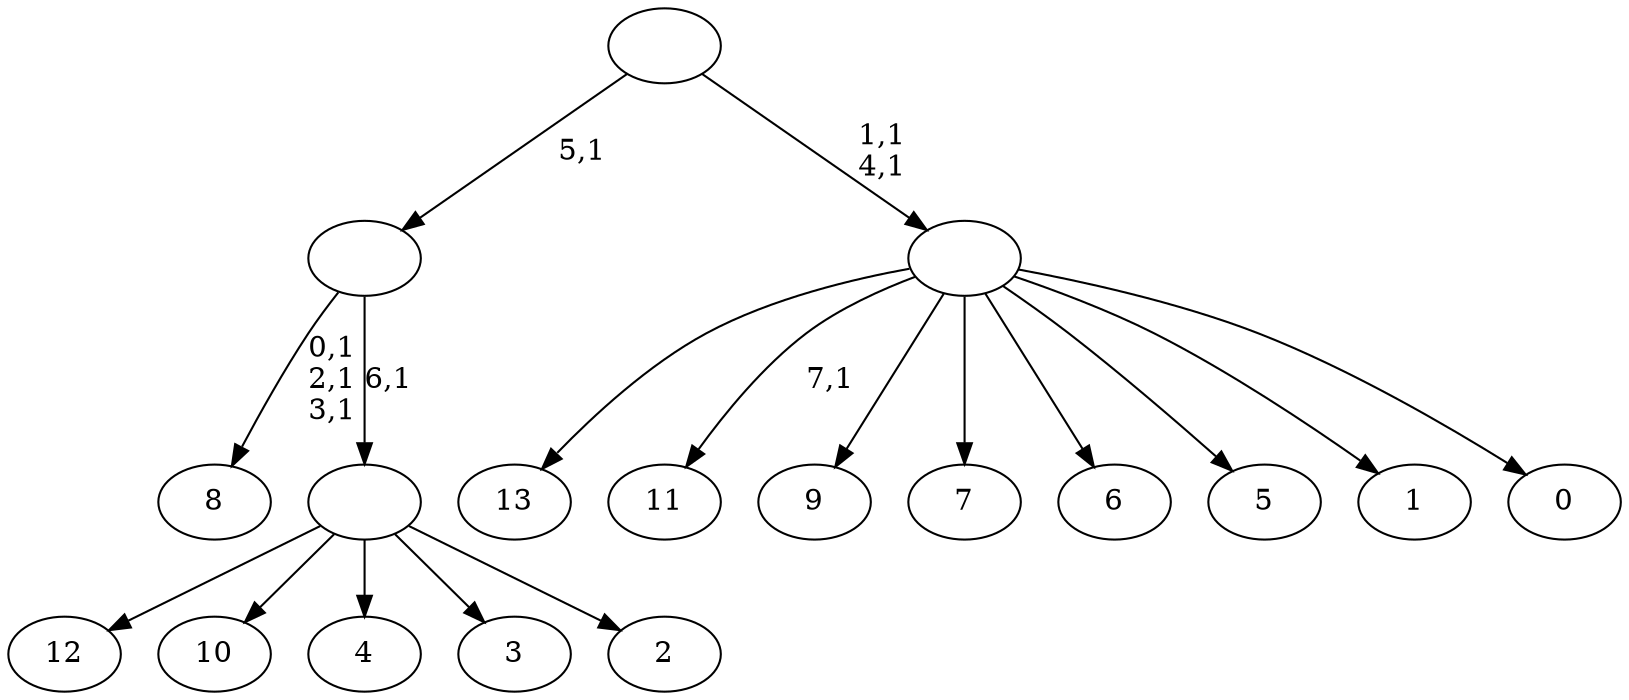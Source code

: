 digraph T {
	22 [label="13"]
	21 [label="12"]
	20 [label="11"]
	18 [label="10"]
	17 [label="9"]
	16 [label="8"]
	12 [label="7"]
	11 [label="6"]
	10 [label="5"]
	9 [label="4"]
	8 [label="3"]
	7 [label="2"]
	6 [label=""]
	5 [label=""]
	4 [label="1"]
	3 [label="0"]
	2 [label=""]
	0 [label=""]
	6 -> 21 [label=""]
	6 -> 18 [label=""]
	6 -> 9 [label=""]
	6 -> 8 [label=""]
	6 -> 7 [label=""]
	5 -> 16 [label="0,1\n2,1\n3,1"]
	5 -> 6 [label="6,1"]
	2 -> 20 [label="7,1"]
	2 -> 22 [label=""]
	2 -> 17 [label=""]
	2 -> 12 [label=""]
	2 -> 11 [label=""]
	2 -> 10 [label=""]
	2 -> 4 [label=""]
	2 -> 3 [label=""]
	0 -> 2 [label="1,1\n4,1"]
	0 -> 5 [label="5,1"]
}
